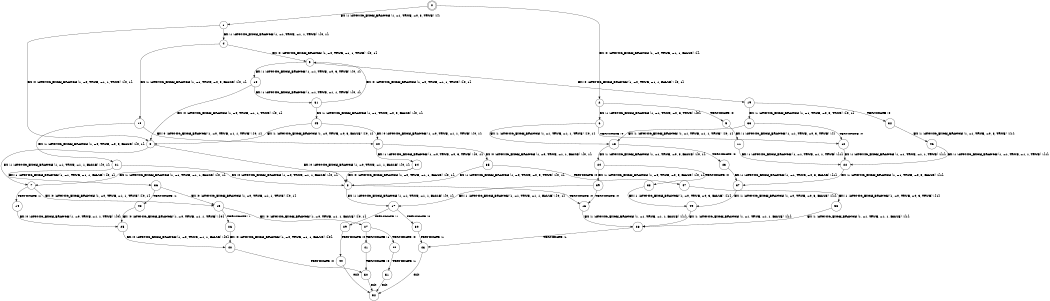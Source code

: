 digraph BCG {
size = "7, 10.5";
center = TRUE;
node [shape = circle];
0 [peripheries = 2];
0 -> 1 [label = "EX !1 !ATOMIC_EXCH_BRANCH (1, +1, TRUE, +0, 3, TRUE) !{}"];
0 -> 2 [label = "EX !0 !ATOMIC_EXCH_BRANCH (1, +0, TRUE, +1, 1, FALSE) !{}"];
1 -> 3 [label = "EX !0 !ATOMIC_EXCH_BRANCH (1, +0, TRUE, +1, 1, TRUE) !{0, 1}"];
1 -> 4 [label = "EX !1 !ATOMIC_EXCH_BRANCH (1, +1, TRUE, +1, 1, TRUE) !{0, 1}"];
2 -> 5 [label = "TERMINATE !0"];
2 -> 6 [label = "EX !1 !ATOMIC_EXCH_BRANCH (1, +1, TRUE, +0, 3, TRUE) !{0}"];
3 -> 7 [label = "EX !1 !ATOMIC_EXCH_BRANCH (1, +1, TRUE, +1, 1, FALSE) !{0, 1}"];
3 -> 8 [label = "EX !0 !ATOMIC_EXCH_BRANCH (1, +0, TRUE, +1, 1, FALSE) !{0, 1}"];
4 -> 9 [label = "EX !0 !ATOMIC_EXCH_BRANCH (1, +0, TRUE, +1, 1, TRUE) !{0, 1}"];
4 -> 10 [label = "EX !1 !ATOMIC_EXCH_BRANCH (1, +1, TRUE, +0, 3, FALSE) !{0, 1}"];
5 -> 11 [label = "EX !1 !ATOMIC_EXCH_BRANCH (1, +1, TRUE, +0, 3, TRUE) !{}"];
6 -> 12 [label = "TERMINATE !0"];
6 -> 13 [label = "EX !1 !ATOMIC_EXCH_BRANCH (1, +1, TRUE, +1, 1, TRUE) !{0, 1}"];
7 -> 14 [label = "TERMINATE !1"];
7 -> 15 [label = "EX !0 !ATOMIC_EXCH_BRANCH (1, +0, TRUE, +1, 1, TRUE) !{0, 1}"];
8 -> 16 [label = "TERMINATE !0"];
8 -> 17 [label = "EX !1 !ATOMIC_EXCH_BRANCH (1, +1, TRUE, +1, 1, FALSE) !{0, 1}"];
9 -> 18 [label = "EX !1 !ATOMIC_EXCH_BRANCH (1, +1, TRUE, +0, 3, TRUE) !{0, 1}"];
9 -> 19 [label = "EX !0 !ATOMIC_EXCH_BRANCH (1, +0, TRUE, +1, 1, FALSE) !{0, 1}"];
10 -> 20 [label = "EX !0 !ATOMIC_EXCH_BRANCH (1, +0, TRUE, +1, 1, TRUE) !{0, 1}"];
10 -> 21 [label = "EX !1 !ATOMIC_EXCH_BRANCH (1, +0, TRUE, +0, 3, FALSE) !{0, 1}"];
11 -> 22 [label = "EX !1 !ATOMIC_EXCH_BRANCH (1, +1, TRUE, +1, 1, TRUE) !{1}"];
12 -> 22 [label = "EX !1 !ATOMIC_EXCH_BRANCH (1, +1, TRUE, +1, 1, TRUE) !{1}"];
13 -> 23 [label = "TERMINATE !0"];
13 -> 24 [label = "EX !1 !ATOMIC_EXCH_BRANCH (1, +1, TRUE, +0, 3, FALSE) !{0, 1}"];
14 -> 25 [label = "EX !0 !ATOMIC_EXCH_BRANCH (1, +0, TRUE, +1, 1, TRUE) !{0}"];
15 -> 26 [label = "TERMINATE !1"];
15 -> 27 [label = "EX !0 !ATOMIC_EXCH_BRANCH (1, +0, TRUE, +1, 1, FALSE) !{0, 1}"];
16 -> 28 [label = "EX !1 !ATOMIC_EXCH_BRANCH (1, +1, TRUE, +1, 1, FALSE) !{1}"];
17 -> 29 [label = "TERMINATE !1"];
17 -> 30 [label = "TERMINATE !0"];
18 -> 31 [label = "EX !1 !ATOMIC_EXCH_BRANCH (1, +1, TRUE, +1, 1, TRUE) !{0, 1}"];
18 -> 3 [label = "EX !0 !ATOMIC_EXCH_BRANCH (1, +0, TRUE, +1, 1, TRUE) !{0, 1}"];
19 -> 32 [label = "TERMINATE !0"];
19 -> 33 [label = "EX !1 !ATOMIC_EXCH_BRANCH (1, +1, TRUE, +0, 3, TRUE) !{0, 1}"];
20 -> 34 [label = "EX !1 !ATOMIC_EXCH_BRANCH (1, +0, TRUE, +0, 3, TRUE) !{0, 1}"];
20 -> 35 [label = "EX !0 !ATOMIC_EXCH_BRANCH (1, +0, TRUE, +1, 1, FALSE) !{0, 1}"];
21 -> 8 [label = "EX !0 !ATOMIC_EXCH_BRANCH (1, +0, TRUE, +1, 1, FALSE) !{0, 1}"];
21 -> 36 [label = "EX !1 !ATOMIC_EXCH_BRANCH (1, +1, TRUE, +1, 1, FALSE) !{0, 1}"];
22 -> 37 [label = "EX !1 !ATOMIC_EXCH_BRANCH (1, +1, TRUE, +0, 3, FALSE) !{1}"];
23 -> 37 [label = "EX !1 !ATOMIC_EXCH_BRANCH (1, +1, TRUE, +0, 3, FALSE) !{1}"];
24 -> 38 [label = "TERMINATE !0"];
24 -> 39 [label = "EX !1 !ATOMIC_EXCH_BRANCH (1, +0, TRUE, +0, 3, FALSE) !{0, 1}"];
25 -> 40 [label = "EX !0 !ATOMIC_EXCH_BRANCH (1, +0, TRUE, +1, 1, FALSE) !{0}"];
26 -> 40 [label = "EX !0 !ATOMIC_EXCH_BRANCH (1, +0, TRUE, +1, 1, FALSE) !{0}"];
27 -> 41 [label = "TERMINATE !1"];
27 -> 42 [label = "TERMINATE !0"];
28 -> 43 [label = "TERMINATE !1"];
29 -> 44 [label = "TERMINATE !0"];
30 -> 43 [label = "TERMINATE !1"];
31 -> 45 [label = "EX !1 !ATOMIC_EXCH_BRANCH (1, +1, TRUE, +0, 3, FALSE) !{0, 1}"];
31 -> 9 [label = "EX !0 !ATOMIC_EXCH_BRANCH (1, +0, TRUE, +1, 1, TRUE) !{0, 1}"];
32 -> 46 [label = "EX !1 !ATOMIC_EXCH_BRANCH (1, +1, TRUE, +0, 3, TRUE) !{1}"];
33 -> 12 [label = "TERMINATE !0"];
33 -> 13 [label = "EX !1 !ATOMIC_EXCH_BRANCH (1, +1, TRUE, +1, 1, TRUE) !{0, 1}"];
34 -> 7 [label = "EX !1 !ATOMIC_EXCH_BRANCH (1, +1, TRUE, +1, 1, FALSE) !{0, 1}"];
34 -> 8 [label = "EX !0 !ATOMIC_EXCH_BRANCH (1, +0, TRUE, +1, 1, FALSE) !{0, 1}"];
35 -> 47 [label = "TERMINATE !0"];
35 -> 8 [label = "EX !1 !ATOMIC_EXCH_BRANCH (1, +0, TRUE, +0, 3, TRUE) !{0, 1}"];
36 -> 48 [label = "TERMINATE !1"];
36 -> 15 [label = "EX !0 !ATOMIC_EXCH_BRANCH (1, +0, TRUE, +1, 1, TRUE) !{0, 1}"];
37 -> 49 [label = "EX !1 !ATOMIC_EXCH_BRANCH (1, +0, TRUE, +0, 3, FALSE) !{1}"];
38 -> 49 [label = "EX !1 !ATOMIC_EXCH_BRANCH (1, +0, TRUE, +0, 3, FALSE) !{1}"];
39 -> 16 [label = "TERMINATE !0"];
39 -> 17 [label = "EX !1 !ATOMIC_EXCH_BRANCH (1, +1, TRUE, +1, 1, FALSE) !{0, 1}"];
40 -> 50 [label = "TERMINATE !0"];
41 -> 50 [label = "TERMINATE !0"];
42 -> 51 [label = "TERMINATE !1"];
43 -> 52 [label = "exit"];
44 -> 52 [label = "exit"];
45 -> 3 [label = "EX !1 !ATOMIC_EXCH_BRANCH (1, +0, TRUE, +0, 3, FALSE) !{0, 1}"];
45 -> 20 [label = "EX !0 !ATOMIC_EXCH_BRANCH (1, +0, TRUE, +1, 1, TRUE) !{0, 1}"];
46 -> 22 [label = "EX !1 !ATOMIC_EXCH_BRANCH (1, +1, TRUE, +1, 1, TRUE) !{1}"];
47 -> 53 [label = "EX !1 !ATOMIC_EXCH_BRANCH (1, +0, TRUE, +0, 3, TRUE) !{1}"];
48 -> 25 [label = "EX !0 !ATOMIC_EXCH_BRANCH (1, +0, TRUE, +1, 1, TRUE) !{0}"];
49 -> 28 [label = "EX !1 !ATOMIC_EXCH_BRANCH (1, +1, TRUE, +1, 1, FALSE) !{1}"];
50 -> 52 [label = "exit"];
51 -> 52 [label = "exit"];
53 -> 28 [label = "EX !1 !ATOMIC_EXCH_BRANCH (1, +1, TRUE, +1, 1, FALSE) !{1}"];
}
